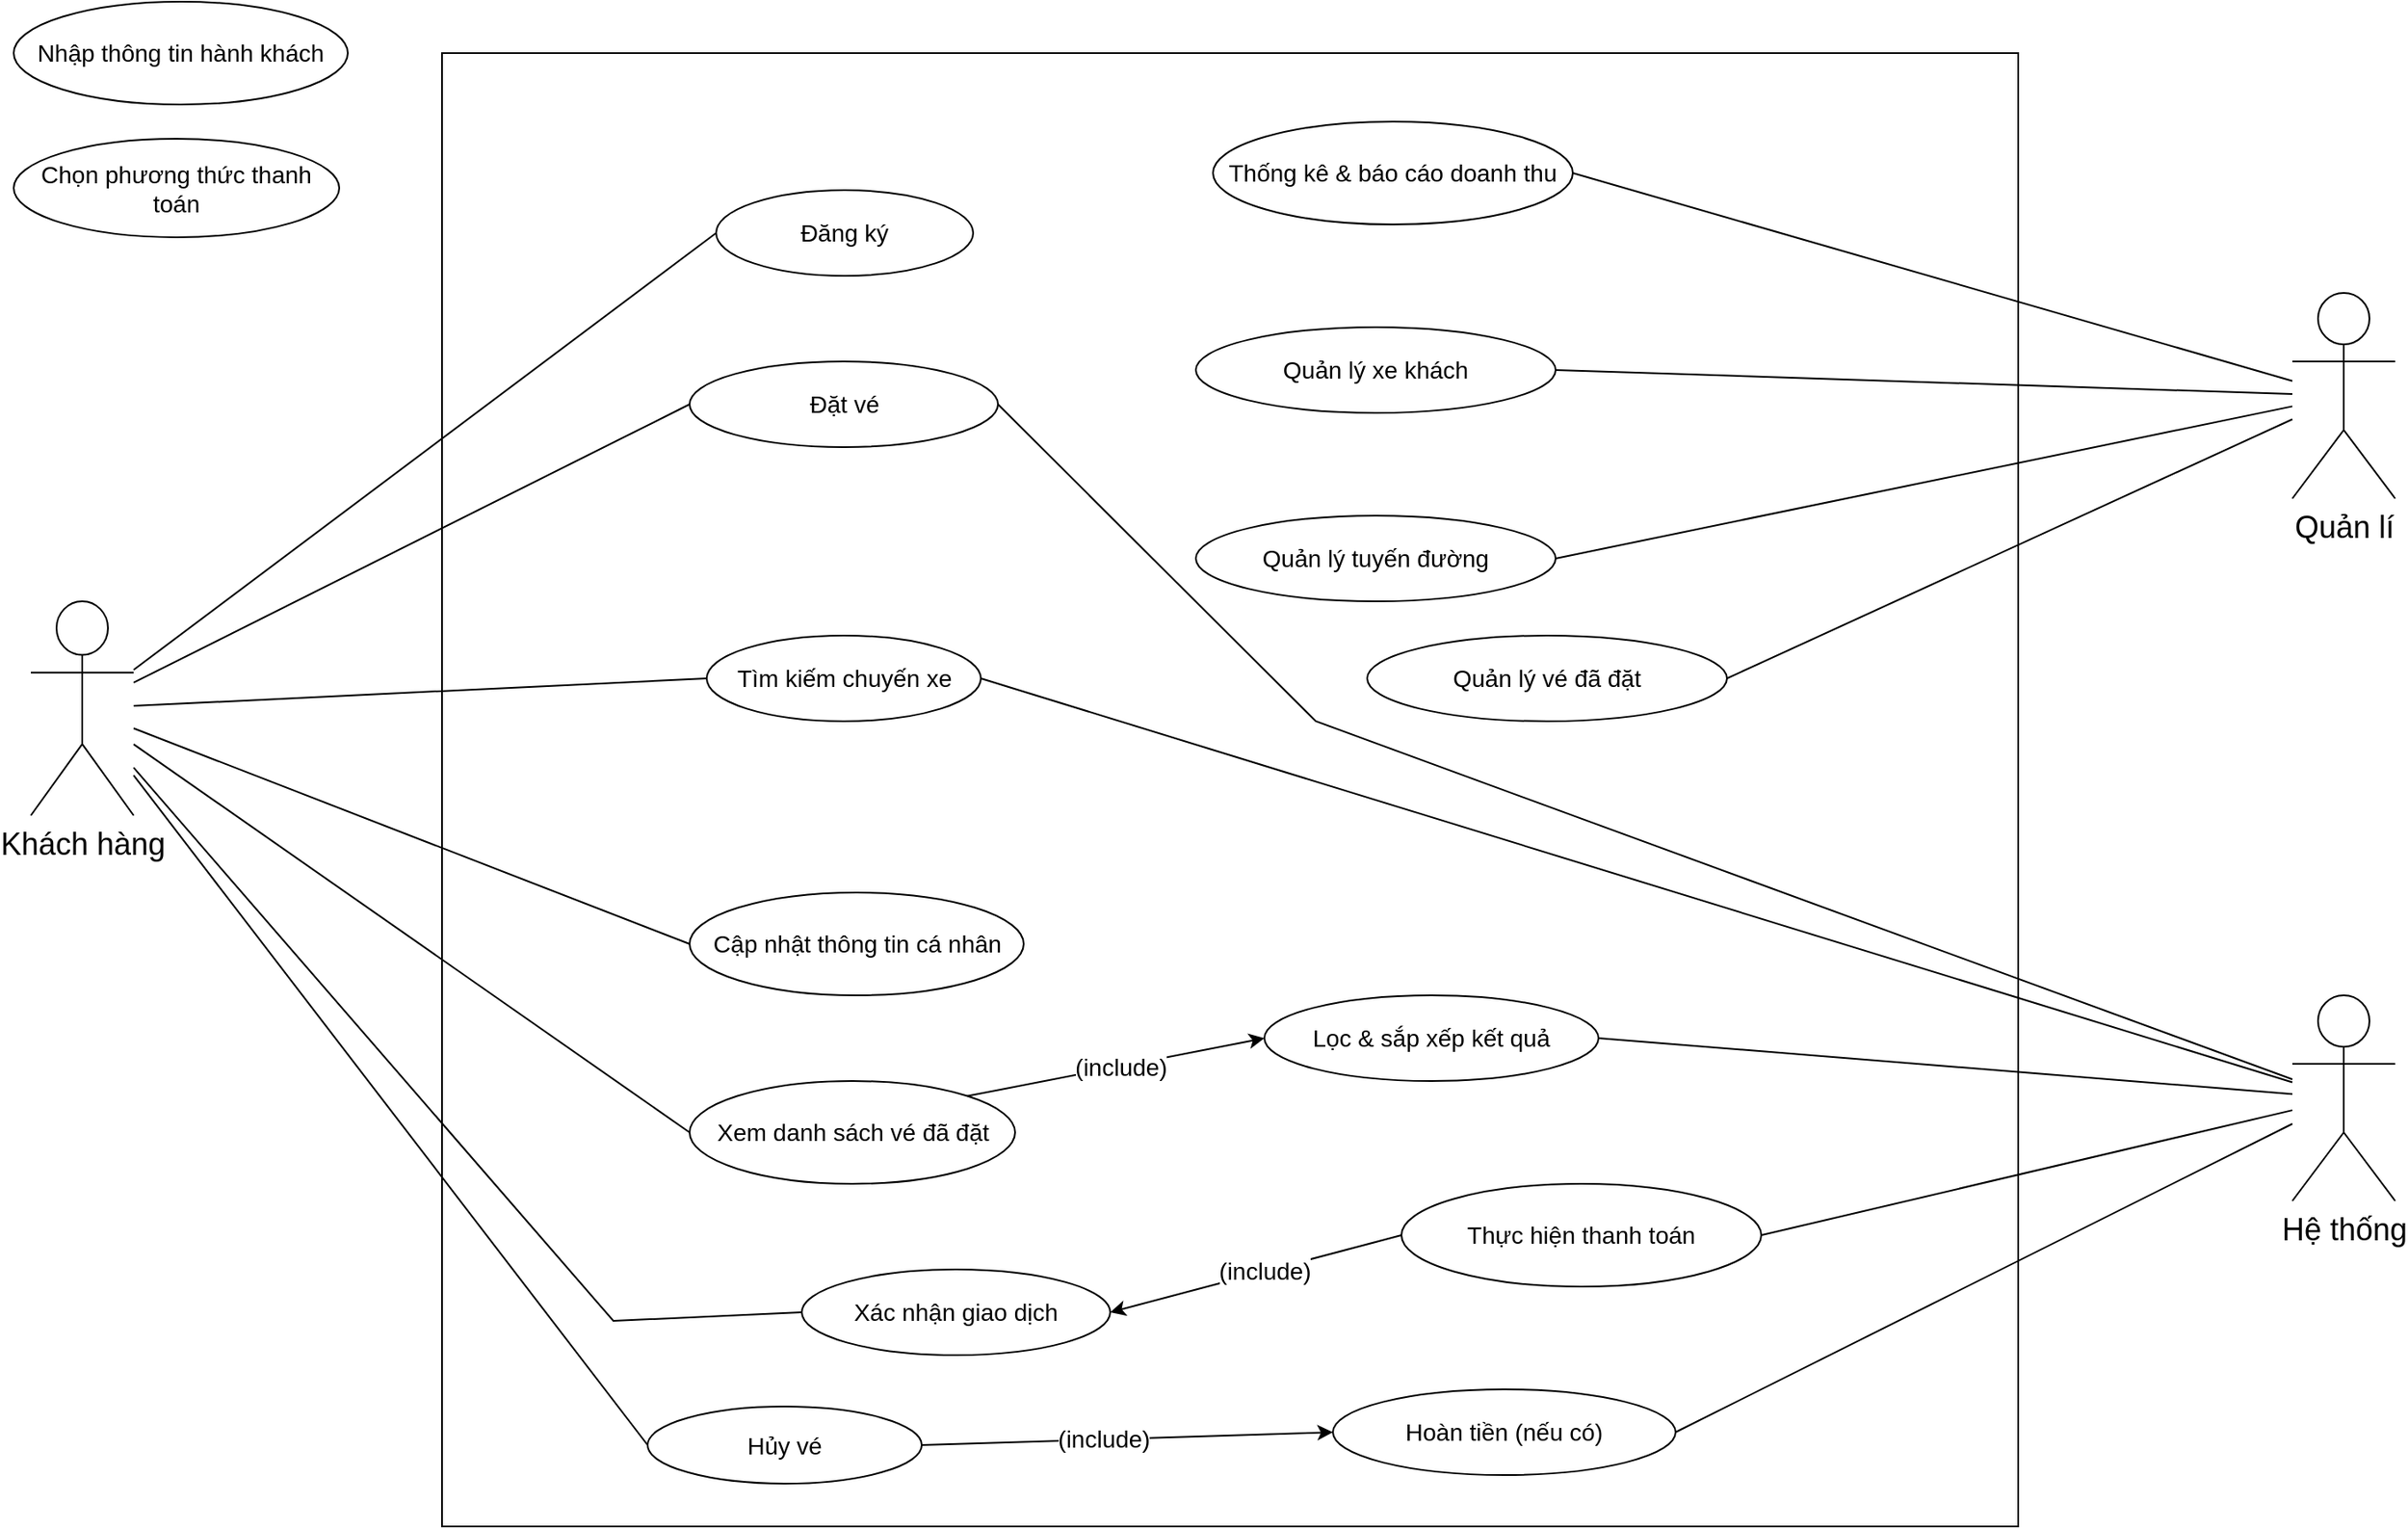 <mxfile version="26.1.0">
  <diagram name="Trang-1" id="eQw4BYw5UpwCpBsreAdn">
    <mxGraphModel dx="1500" dy="796" grid="1" gridSize="10" guides="1" tooltips="1" connect="1" arrows="1" fold="1" page="1" pageScale="1" pageWidth="2339" pageHeight="3300" math="0" shadow="0">
      <root>
        <mxCell id="0" />
        <mxCell id="1" parent="0" />
        <mxCell id="uEizGW2Jhpf34SG__IlC-113" value="" style="rounded=0;whiteSpace=wrap;html=1;" parent="1" vertex="1">
          <mxGeometry x="920" y="600" width="920" height="860" as="geometry" />
        </mxCell>
        <mxCell id="uEizGW2Jhpf34SG__IlC-19" value="&lt;font style=&quot;font-size: 18px;&quot;&gt;Quản lí&lt;/font&gt;" style="shape=umlActor;verticalLabelPosition=bottom;verticalAlign=top;html=1;outlineConnect=0;" parent="1" vertex="1">
          <mxGeometry x="2000" y="740" width="60" height="120" as="geometry" />
        </mxCell>
        <mxCell id="uEizGW2Jhpf34SG__IlC-20" value="&lt;font style=&quot;font-size: 14px;&quot;&gt;Quản lý xe khách&lt;/font&gt;" style="ellipse;whiteSpace=wrap;html=1;" parent="1" vertex="1">
          <mxGeometry x="1360" y="760" width="210" height="50" as="geometry" />
        </mxCell>
        <mxCell id="uEizGW2Jhpf34SG__IlC-22" value="&lt;font style=&quot;font-size: 14px;&quot;&gt;Quản lý tuyến đường&lt;/font&gt;" style="ellipse;whiteSpace=wrap;html=1;" parent="1" vertex="1">
          <mxGeometry x="1360" y="870" width="210" height="50" as="geometry" />
        </mxCell>
        <mxCell id="uEizGW2Jhpf34SG__IlC-23" value="&lt;font style=&quot;font-size: 14px;&quot;&gt;Quản lý vé đã đặt&lt;/font&gt;" style="ellipse;whiteSpace=wrap;html=1;" parent="1" vertex="1">
          <mxGeometry x="1460" y="940" width="210" height="50" as="geometry" />
        </mxCell>
        <mxCell id="uEizGW2Jhpf34SG__IlC-27" value="&lt;font style=&quot;font-size: 14px;&quot;&gt;Thống kê &amp;amp; báo cáo doanh thu&lt;/font&gt;" style="ellipse;whiteSpace=wrap;html=1;" parent="1" vertex="1">
          <mxGeometry x="1370" y="640" width="210" height="60" as="geometry" />
        </mxCell>
        <mxCell id="uEizGW2Jhpf34SG__IlC-57" value="&lt;font style=&quot;font-size: 14px;&quot;&gt;Xác nhận giao dịch&lt;/font&gt;" style="ellipse;whiteSpace=wrap;html=1;" parent="1" vertex="1">
          <mxGeometry x="1130" y="1310" width="180" height="50" as="geometry" />
        </mxCell>
        <mxCell id="uEizGW2Jhpf34SG__IlC-58" value="&lt;font style=&quot;font-size: 14px;&quot;&gt;Hoàn tiền (nếu có)&lt;/font&gt;" style="ellipse;whiteSpace=wrap;html=1;" parent="1" vertex="1">
          <mxGeometry x="1440" y="1380" width="200" height="50" as="geometry" />
        </mxCell>
        <mxCell id="uEizGW2Jhpf34SG__IlC-60" value="&lt;span style=&quot;font-size: 14px;&quot;&gt;Đăng ký&lt;/span&gt;" style="ellipse;whiteSpace=wrap;html=1;" parent="1" vertex="1">
          <mxGeometry x="1080" y="680" width="150" height="50" as="geometry" />
        </mxCell>
        <mxCell id="uEizGW2Jhpf34SG__IlC-62" value="&lt;span style=&quot;font-size: 14px;&quot;&gt;Cập nhật thông tin cá nhân&lt;/span&gt;" style="ellipse;whiteSpace=wrap;html=1;" parent="1" vertex="1">
          <mxGeometry x="1064.5" y="1090" width="195" height="60" as="geometry" />
        </mxCell>
        <mxCell id="uEizGW2Jhpf34SG__IlC-63" value="&lt;span style=&quot;font-size: 14px;&quot;&gt;Tìm kiếm chuyến xe&lt;/span&gt;" style="ellipse;whiteSpace=wrap;html=1;" parent="1" vertex="1">
          <mxGeometry x="1074.5" y="940" width="160" height="50" as="geometry" />
        </mxCell>
        <mxCell id="uEizGW2Jhpf34SG__IlC-64" value="&lt;span style=&quot;font-size: 14px;&quot;&gt;Lọc &amp;amp; sắp xếp kết quả&lt;/span&gt;" style="ellipse;whiteSpace=wrap;html=1;" parent="1" vertex="1">
          <mxGeometry x="1400" y="1150" width="195" height="50" as="geometry" />
        </mxCell>
        <mxCell id="uEizGW2Jhpf34SG__IlC-65" value="&lt;span style=&quot;font-size: 14px;&quot;&gt;Đặt vé&lt;/span&gt;" style="ellipse;whiteSpace=wrap;html=1;" parent="1" vertex="1">
          <mxGeometry x="1064.5" y="780" width="180" height="50" as="geometry" />
        </mxCell>
        <mxCell id="uEizGW2Jhpf34SG__IlC-69" value="&lt;span style=&quot;font-size: 14px;&quot;&gt;Nhập thông tin hành khách&lt;/span&gt;" style="ellipse;whiteSpace=wrap;html=1;" parent="1" vertex="1">
          <mxGeometry x="670" y="570" width="195" height="60" as="geometry" />
        </mxCell>
        <mxCell id="uEizGW2Jhpf34SG__IlC-72" value="&lt;span style=&quot;font-size: 14px;&quot;&gt;Chọn phương thức thanh toán&lt;/span&gt;" style="ellipse;whiteSpace=wrap;html=1;" parent="1" vertex="1">
          <mxGeometry x="670" y="650" width="190" height="57.5" as="geometry" />
        </mxCell>
        <mxCell id="uEizGW2Jhpf34SG__IlC-73" value="&lt;span style=&quot;font-size: 14px;&quot;&gt;Thực hiện thanh toán&lt;/span&gt;" style="ellipse;whiteSpace=wrap;html=1;" parent="1" vertex="1">
          <mxGeometry x="1480" y="1260" width="210" height="60" as="geometry" />
        </mxCell>
        <mxCell id="uEizGW2Jhpf34SG__IlC-74" value="&lt;span style=&quot;font-size: 14px;&quot;&gt;Xem danh sách vé đã đặt&lt;/span&gt;" style="ellipse;whiteSpace=wrap;html=1;" parent="1" vertex="1">
          <mxGeometry x="1064.5" y="1200" width="190" height="60" as="geometry" />
        </mxCell>
        <mxCell id="uEizGW2Jhpf34SG__IlC-75" value="&lt;span style=&quot;font-size: 14px;&quot;&gt;Hủy vé&lt;/span&gt;" style="ellipse;whiteSpace=wrap;html=1;" parent="1" vertex="1">
          <mxGeometry x="1040" y="1390" width="160" height="45" as="geometry" />
        </mxCell>
        <mxCell id="uEizGW2Jhpf34SG__IlC-79" value="" style="endArrow=none;html=1;rounded=0;entryX=0;entryY=0.5;entryDx=0;entryDy=0;" parent="1" source="uEizGW2Jhpf34SG__IlC-31" target="uEizGW2Jhpf34SG__IlC-60" edge="1">
          <mxGeometry width="50" height="50" relative="1" as="geometry">
            <mxPoint x="630" y="750" as="sourcePoint" />
            <mxPoint x="680" y="700" as="targetPoint" />
          </mxGeometry>
        </mxCell>
        <mxCell id="uEizGW2Jhpf34SG__IlC-80" value="" style="endArrow=none;html=1;rounded=0;exitX=1;exitY=0.5;exitDx=0;exitDy=0;" parent="1" source="uEizGW2Jhpf34SG__IlC-27" target="uEizGW2Jhpf34SG__IlC-19" edge="1">
          <mxGeometry width="50" height="50" relative="1" as="geometry">
            <mxPoint x="1890" y="850" as="sourcePoint" />
            <mxPoint x="1940" y="800" as="targetPoint" />
          </mxGeometry>
        </mxCell>
        <mxCell id="uEizGW2Jhpf34SG__IlC-81" value="" style="endArrow=none;html=1;rounded=0;exitX=1;exitY=0.5;exitDx=0;exitDy=0;" parent="1" source="uEizGW2Jhpf34SG__IlC-20" target="uEizGW2Jhpf34SG__IlC-19" edge="1">
          <mxGeometry width="50" height="50" relative="1" as="geometry">
            <mxPoint x="1830" y="1040" as="sourcePoint" />
            <mxPoint x="1880" y="990" as="targetPoint" />
          </mxGeometry>
        </mxCell>
        <mxCell id="uEizGW2Jhpf34SG__IlC-82" value="" style="endArrow=none;html=1;rounded=0;exitX=1;exitY=0.5;exitDx=0;exitDy=0;" parent="1" source="uEizGW2Jhpf34SG__IlC-22" target="uEizGW2Jhpf34SG__IlC-19" edge="1">
          <mxGeometry width="50" height="50" relative="1" as="geometry">
            <mxPoint x="1940" y="1100" as="sourcePoint" />
            <mxPoint x="1990" y="1050" as="targetPoint" />
          </mxGeometry>
        </mxCell>
        <mxCell id="uEizGW2Jhpf34SG__IlC-83" value="" style="endArrow=none;html=1;rounded=0;exitX=1;exitY=0.5;exitDx=0;exitDy=0;" parent="1" source="uEizGW2Jhpf34SG__IlC-23" target="uEizGW2Jhpf34SG__IlC-19" edge="1">
          <mxGeometry width="50" height="50" relative="1" as="geometry">
            <mxPoint x="1960" y="1270" as="sourcePoint" />
            <mxPoint x="2010" y="1220" as="targetPoint" />
          </mxGeometry>
        </mxCell>
        <mxCell id="uEizGW2Jhpf34SG__IlC-86" value="&lt;font style=&quot;font-size: 18px;&quot;&gt;Hệ thống&lt;/font&gt;" style="shape=umlActor;verticalLabelPosition=bottom;verticalAlign=top;html=1;outlineConnect=0;" parent="1" vertex="1">
          <mxGeometry x="2000" y="1150" width="60" height="120" as="geometry" />
        </mxCell>
        <mxCell id="uEizGW2Jhpf34SG__IlC-92" style="edgeStyle=orthogonalEdgeStyle;rounded=0;orthogonalLoop=1;jettySize=auto;html=1;exitX=0.5;exitY=1;exitDx=0;exitDy=0;" parent="1" source="uEizGW2Jhpf34SG__IlC-27" target="uEizGW2Jhpf34SG__IlC-27" edge="1">
          <mxGeometry relative="1" as="geometry" />
        </mxCell>
        <mxCell id="uEizGW2Jhpf34SG__IlC-93" value="" style="endArrow=none;html=1;rounded=0;entryX=0;entryY=0.5;entryDx=0;entryDy=0;" parent="1" source="uEizGW2Jhpf34SG__IlC-31" target="uEizGW2Jhpf34SG__IlC-65" edge="1">
          <mxGeometry width="50" height="50" relative="1" as="geometry">
            <mxPoint x="1290" y="1050" as="sourcePoint" />
            <mxPoint x="1340" y="1000" as="targetPoint" />
          </mxGeometry>
        </mxCell>
        <mxCell id="uEizGW2Jhpf34SG__IlC-97" value="" style="endArrow=none;html=1;rounded=0;exitX=1;exitY=0.5;exitDx=0;exitDy=0;" parent="1" source="uEizGW2Jhpf34SG__IlC-65" target="uEizGW2Jhpf34SG__IlC-86" edge="1">
          <mxGeometry width="50" height="50" relative="1" as="geometry">
            <mxPoint x="1240" y="1150" as="sourcePoint" />
            <mxPoint x="1340" y="1000" as="targetPoint" />
            <Array as="points">
              <mxPoint x="1430" y="990" />
            </Array>
          </mxGeometry>
        </mxCell>
        <mxCell id="uEizGW2Jhpf34SG__IlC-98" value="" style="endArrow=none;html=1;rounded=0;entryX=0;entryY=0.5;entryDx=0;entryDy=0;" parent="1" source="uEizGW2Jhpf34SG__IlC-31" target="uEizGW2Jhpf34SG__IlC-63" edge="1">
          <mxGeometry width="50" height="50" relative="1" as="geometry">
            <mxPoint x="580" y="1130" as="sourcePoint" />
            <mxPoint x="630" y="1080" as="targetPoint" />
          </mxGeometry>
        </mxCell>
        <mxCell id="uEizGW2Jhpf34SG__IlC-99" value="" style="endArrow=none;html=1;rounded=0;exitX=1;exitY=0.5;exitDx=0;exitDy=0;" parent="1" source="uEizGW2Jhpf34SG__IlC-63" target="uEizGW2Jhpf34SG__IlC-86" edge="1">
          <mxGeometry width="50" height="50" relative="1" as="geometry">
            <mxPoint x="1260" y="1340" as="sourcePoint" />
            <mxPoint x="1310" y="1290" as="targetPoint" />
            <Array as="points" />
          </mxGeometry>
        </mxCell>
        <mxCell id="uEizGW2Jhpf34SG__IlC-101" value="" style="endArrow=none;html=1;rounded=0;entryX=0;entryY=0.5;entryDx=0;entryDy=0;" parent="1" source="uEizGW2Jhpf34SG__IlC-31" target="uEizGW2Jhpf34SG__IlC-62" edge="1">
          <mxGeometry width="50" height="50" relative="1" as="geometry">
            <mxPoint x="1680" y="1350" as="sourcePoint" />
            <mxPoint x="1740" y="1340" as="targetPoint" />
          </mxGeometry>
        </mxCell>
        <mxCell id="uEizGW2Jhpf34SG__IlC-102" value="" style="endArrow=classic;html=1;rounded=0;exitX=1;exitY=0;exitDx=0;exitDy=0;entryX=0;entryY=0.5;entryDx=0;entryDy=0;" parent="1" source="uEizGW2Jhpf34SG__IlC-74" target="uEizGW2Jhpf34SG__IlC-64" edge="1">
          <mxGeometry width="50" height="50" relative="1" as="geometry">
            <mxPoint x="1185" y="930" as="sourcePoint" />
            <mxPoint x="1322" y="891" as="targetPoint" />
          </mxGeometry>
        </mxCell>
        <mxCell id="uEizGW2Jhpf34SG__IlC-103" value="&lt;font style=&quot;font-size: 14px;&quot;&gt;(include)&lt;/font&gt;" style="edgeLabel;html=1;align=center;verticalAlign=middle;resizable=0;points=[];" parent="uEizGW2Jhpf34SG__IlC-102" vertex="1" connectable="0">
          <mxGeometry x="0.03" relative="1" as="geometry">
            <mxPoint as="offset" />
          </mxGeometry>
        </mxCell>
        <mxCell id="uEizGW2Jhpf34SG__IlC-104" value="" style="endArrow=none;html=1;rounded=0;exitX=1;exitY=0.5;exitDx=0;exitDy=0;" parent="1" source="uEizGW2Jhpf34SG__IlC-64" target="uEizGW2Jhpf34SG__IlC-86" edge="1">
          <mxGeometry width="50" height="50" relative="1" as="geometry">
            <mxPoint x="1750" y="1290" as="sourcePoint" />
            <mxPoint x="1800" y="1240" as="targetPoint" />
          </mxGeometry>
        </mxCell>
        <mxCell id="uEizGW2Jhpf34SG__IlC-106" value="" style="endArrow=none;html=1;rounded=0;exitX=1;exitY=0.5;exitDx=0;exitDy=0;" parent="1" source="uEizGW2Jhpf34SG__IlC-73" target="uEizGW2Jhpf34SG__IlC-86" edge="1">
          <mxGeometry width="50" height="50" relative="1" as="geometry">
            <mxPoint x="1780" y="1380" as="sourcePoint" />
            <mxPoint x="2000" y="1358.333" as="targetPoint" />
          </mxGeometry>
        </mxCell>
        <mxCell id="uEizGW2Jhpf34SG__IlC-108" value="" style="endArrow=none;html=1;rounded=0;exitX=1;exitY=0.5;exitDx=0;exitDy=0;" parent="1" source="uEizGW2Jhpf34SG__IlC-58" target="uEizGW2Jhpf34SG__IlC-86" edge="1">
          <mxGeometry width="50" height="50" relative="1" as="geometry">
            <mxPoint x="1290" y="1050" as="sourcePoint" />
            <mxPoint x="2000" y="1380" as="targetPoint" />
          </mxGeometry>
        </mxCell>
        <mxCell id="uEizGW2Jhpf34SG__IlC-111" value="" style="endArrow=none;html=1;rounded=0;entryX=0;entryY=0.5;entryDx=0;entryDy=0;" parent="1" source="uEizGW2Jhpf34SG__IlC-31" target="uEizGW2Jhpf34SG__IlC-75" edge="1">
          <mxGeometry width="50" height="50" relative="1" as="geometry">
            <mxPoint x="1130" y="1200" as="sourcePoint" />
            <mxPoint x="1180" y="1150" as="targetPoint" />
          </mxGeometry>
        </mxCell>
        <mxCell id="uEizGW2Jhpf34SG__IlC-116" value="" style="endArrow=none;html=1;rounded=0;entryX=0;entryY=0.5;entryDx=0;entryDy=0;" parent="1" target="uEizGW2Jhpf34SG__IlC-57" edge="1" source="uEizGW2Jhpf34SG__IlC-31">
          <mxGeometry width="50" height="50" relative="1" as="geometry">
            <mxPoint x="710" y="990" as="sourcePoint" />
            <mxPoint x="1520" y="1040" as="targetPoint" />
            <Array as="points">
              <mxPoint x="1020" y="1340" />
            </Array>
          </mxGeometry>
        </mxCell>
        <mxCell id="uEizGW2Jhpf34SG__IlC-117" style="edgeStyle=orthogonalEdgeStyle;rounded=0;orthogonalLoop=1;jettySize=auto;html=1;exitX=0.5;exitY=1;exitDx=0;exitDy=0;" parent="1" source="uEizGW2Jhpf34SG__IlC-58" target="uEizGW2Jhpf34SG__IlC-58" edge="1">
          <mxGeometry relative="1" as="geometry" />
        </mxCell>
        <mxCell id="uEizGW2Jhpf34SG__IlC-118" value="" style="endArrow=classic;html=1;rounded=0;exitX=1;exitY=0.5;exitDx=0;exitDy=0;entryX=0;entryY=0.5;entryDx=0;entryDy=0;" parent="1" source="uEizGW2Jhpf34SG__IlC-75" target="uEizGW2Jhpf34SG__IlC-58" edge="1">
          <mxGeometry width="50" height="50" relative="1" as="geometry">
            <mxPoint x="1470" y="1090" as="sourcePoint" />
            <mxPoint x="1520" y="1040" as="targetPoint" />
          </mxGeometry>
        </mxCell>
        <mxCell id="lXZk2vxQ-LYqVD-5i1Ev-1" value="&lt;span style=&quot;font-size: 14px;&quot;&gt;(include)&lt;/span&gt;" style="edgeLabel;html=1;align=center;verticalAlign=middle;resizable=0;points=[];" vertex="1" connectable="0" parent="uEizGW2Jhpf34SG__IlC-118">
          <mxGeometry x="-0.109" relative="1" as="geometry">
            <mxPoint x="-1" as="offset" />
          </mxGeometry>
        </mxCell>
        <mxCell id="uEizGW2Jhpf34SG__IlC-122" style="edgeStyle=orthogonalEdgeStyle;rounded=0;orthogonalLoop=1;jettySize=auto;html=1;exitX=0.5;exitY=1;exitDx=0;exitDy=0;" parent="1" source="uEizGW2Jhpf34SG__IlC-65" target="uEizGW2Jhpf34SG__IlC-65" edge="1">
          <mxGeometry relative="1" as="geometry" />
        </mxCell>
        <mxCell id="uEizGW2Jhpf34SG__IlC-123" style="edgeStyle=orthogonalEdgeStyle;rounded=0;orthogonalLoop=1;jettySize=auto;html=1;exitX=0.5;exitY=1;exitDx=0;exitDy=0;" parent="1" source="uEizGW2Jhpf34SG__IlC-57" target="uEizGW2Jhpf34SG__IlC-57" edge="1">
          <mxGeometry relative="1" as="geometry" />
        </mxCell>
        <mxCell id="uEizGW2Jhpf34SG__IlC-124" value="" style="endArrow=classic;html=1;rounded=0;entryX=1;entryY=0.5;entryDx=0;entryDy=0;exitX=0;exitY=0.5;exitDx=0;exitDy=0;" parent="1" source="uEizGW2Jhpf34SG__IlC-73" target="uEizGW2Jhpf34SG__IlC-57" edge="1">
          <mxGeometry width="50" height="50" relative="1" as="geometry">
            <mxPoint x="1110" y="945" as="sourcePoint" />
            <mxPoint x="1220" y="971" as="targetPoint" />
          </mxGeometry>
        </mxCell>
        <mxCell id="uEizGW2Jhpf34SG__IlC-125" value="&lt;font style=&quot;font-size: 14px;&quot;&gt;(include)&lt;/font&gt;" style="edgeLabel;html=1;align=center;verticalAlign=middle;resizable=0;points=[];" parent="uEizGW2Jhpf34SG__IlC-124" vertex="1" connectable="0">
          <mxGeometry x="-0.054" y="-1" relative="1" as="geometry">
            <mxPoint as="offset" />
          </mxGeometry>
        </mxCell>
        <mxCell id="uEizGW2Jhpf34SG__IlC-127" value="" style="endArrow=none;html=1;rounded=0;entryX=0;entryY=0.5;entryDx=0;entryDy=0;" parent="1" source="uEizGW2Jhpf34SG__IlC-31" target="uEizGW2Jhpf34SG__IlC-74" edge="1">
          <mxGeometry width="50" height="50" relative="1" as="geometry">
            <mxPoint x="1070" y="1300" as="sourcePoint" />
            <mxPoint x="720" y="1220" as="targetPoint" />
            <Array as="points" />
          </mxGeometry>
        </mxCell>
        <mxCell id="uEizGW2Jhpf34SG__IlC-128" style="edgeStyle=orthogonalEdgeStyle;rounded=0;orthogonalLoop=1;jettySize=auto;html=1;exitX=0.5;exitY=1;exitDx=0;exitDy=0;" parent="1" source="uEizGW2Jhpf34SG__IlC-60" target="uEizGW2Jhpf34SG__IlC-60" edge="1">
          <mxGeometry relative="1" as="geometry" />
        </mxCell>
        <mxCell id="uEizGW2Jhpf34SG__IlC-31" value="&lt;font style=&quot;font-size: 18px;&quot;&gt;Khách hàng&lt;/font&gt;" style="shape=umlActor;verticalLabelPosition=bottom;verticalAlign=top;html=1;outlineConnect=0;" parent="1" vertex="1">
          <mxGeometry x="680" y="920" width="60" height="125" as="geometry" />
        </mxCell>
      </root>
    </mxGraphModel>
  </diagram>
</mxfile>
